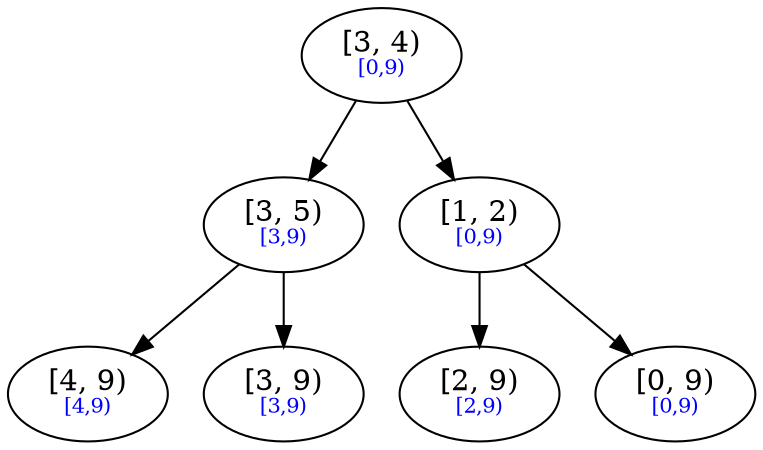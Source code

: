 digraph {
  ni34 [label="i34" pos="2.0,2.0!" label=<[3, 4)<br/><font point-size="10" color="blue">[0,9)</font>>]
  ni35 [label="i35" pos="4.0,1.0!" label=<[3, 5)<br/><font point-size="10" color="blue">[3,9)</font>>]
  ni49 [label="i49" pos="5.0,0.0!" label=<[4, 9)<br/><font point-size="10" color="blue">[4,9)</font>>]
  ni39 [label="i39" pos="3.0,0.0!" label=<[3, 9)<br/><font point-size="10" color="blue">[3,9)</font>>]
  ni12 [label="i12" pos="0.0,1.0!" label=<[1, 2)<br/><font point-size="10" color="blue">[0,9)</font>>]
  ni29 [label="i29" pos="1.0,0.0!" label=<[2, 9)<br/><font point-size="10" color="blue">[2,9)</font>>]
  ni09 [label="i09" pos="-1.0,0.0!" label=<[0, 9)<br/><font point-size="10" color="blue">[0,9)</font>>]
  ni34 -> ni35 
  ni35 -> ni49 
  ni35 -> ni39 
  ni34 -> ni12 
  ni12 -> ni29 
  ni12 -> ni09 
}